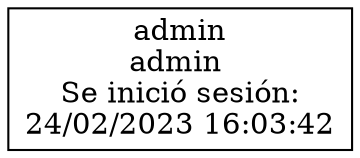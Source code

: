 digraph {
node [shape=box]
{rank=same "admin
admin 
Se inició sesión:
24/02/2023 16:03:42"}
edge [dir=none]
{rank=same "admin
admin 
Se inició sesión:
24/02/2023 16:03:42"}
}
